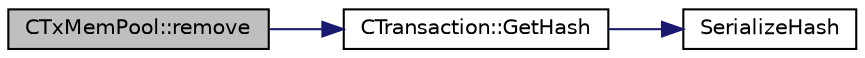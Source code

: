 digraph "CTxMemPool::remove"
{
  edge [fontname="Helvetica",fontsize="10",labelfontname="Helvetica",labelfontsize="10"];
  node [fontname="Helvetica",fontsize="10",shape=record];
  rankdir="LR";
  Node199 [label="CTxMemPool::remove",height=0.2,width=0.4,color="black", fillcolor="grey75", style="filled", fontcolor="black"];
  Node199 -> Node200 [color="midnightblue",fontsize="10",style="solid",fontname="Helvetica"];
  Node200 [label="CTransaction::GetHash",height=0.2,width=0.4,color="black", fillcolor="white", style="filled",URL="$class_c_transaction.html#a0b46d80e82ca324e82c2ce3fc1492bfa"];
  Node200 -> Node201 [color="midnightblue",fontsize="10",style="solid",fontname="Helvetica"];
  Node201 [label="SerializeHash",height=0.2,width=0.4,color="black", fillcolor="white", style="filled",URL="$hash_8h.html#a6de694e43f17c62025c6883965b65e63"];
}
